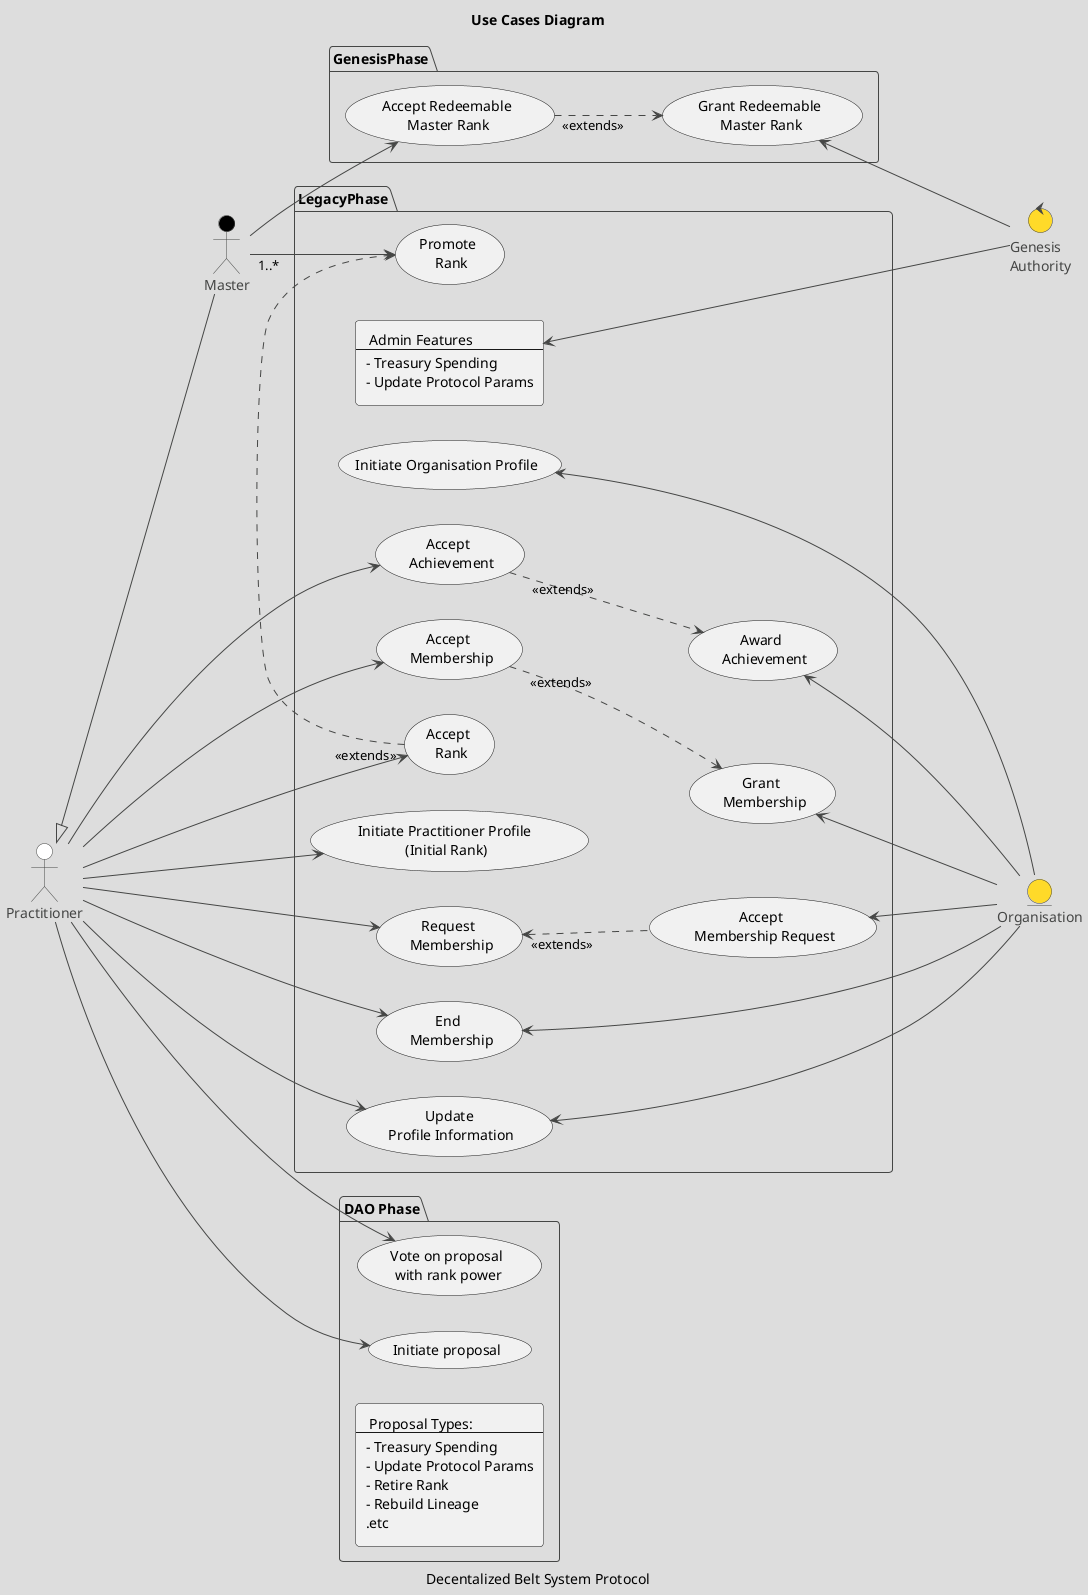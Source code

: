 @startuml ProtocolUsecases
!theme toy
title: Use Cases Diagram 
caption: Decentalized Belt System Protocol 


entity Organisation
actor Practitioner #white 
actor Master #black
control Genesis as "Genesis\nAuthority"


left to right direction


package GenesisPhase {

    usecase GrantRedeemableRank as "Grant Redeemable\n Master Rank"
    usecase AcceptRedeemableRank as "Accept Redeemable\n Master Rank"

    GrantRedeemableRank <.up. "<<extends>>" AcceptRedeemableRank

}

package LegacyPhase {


    usecase InitPractitioner as "Initiate Practitioner Profile \n(Initial Rank)"
    usecase InitOrganisation as "Initiate Organisation Profile"
    usecase UpdateProfileInfo as "Update\n Profile Information"


    usecase Promote as "Promote \n Rank"
    usecase AcceptRank as "Accept \n Rank"

    usecase AcceptAchievement as "Accept \n Achievement"
    usecase AcceptMembership as "Accept \n Membership"
    usecase RequestMembership as "Request \n Membership"

    usecase GrantAchievement as "Award \n Achievement"
    usecase GrantMembership as "Grant \n Membership"
    usecase AcceptRequestMembership as "Accept \n Membership Request"
    usecase EndMembership as "End \n Membership"

    rectangle AdminFeatures  as " Admin Features
    ---
    - Treasury Spending
    - Update Protocol Params
    "

    Promote <.left.. "<<extends>>" AcceptRank
    GrantMembership <.up. "<<extends>>" AcceptMembership
    GrantAchievement <.up. "<<extends>>" AcceptAchievement
    AcceptRequestMembership .up.> "<<extends>>" RequestMembership


}




package DAO_Phase as "DAO Phase"{
    usecase GovernanceVote as "Vote on proposal\n with rank power"
    usecase GovernanceProposal as "Initiate proposal"
    rectangle AdminFeatures2  as " Proposal Types:
    ---
    - Treasury Spending
    - Update Protocol Params
    - Retire Rank
    - Rebuild Lineage
    .etc
    "
}




Practitioner <|--- Master



Genesis             -up-->     GrantRedeemableRank
Genesis             -left->    AdminFeatures


Master       "1..*"  -->     Promote

Practitioner        -->     AcceptRank

Practitioner        -->     InitPractitioner
Practitioner        -->     EndMembership
Practitioner        -down->     UpdateProfileInfo
Practitioner        -down->     AcceptAchievement
Practitioner        -down->     AcceptMembership
Practitioner        -down->     RequestMembership

Organisation        -up->     UpdateProfileInfo
Organisation        --up->     InitOrganisation
Organisation        --up->     EndMembership
Organisation        --up->     GrantAchievement
Organisation        --up->     GrantMembership
Organisation        --up->     AcceptRequestMembership

Master              -->     AcceptRedeemableRank

Practitioner        ---->    GovernanceProposal
Practitioner        ---->    GovernanceVote

@enduml

